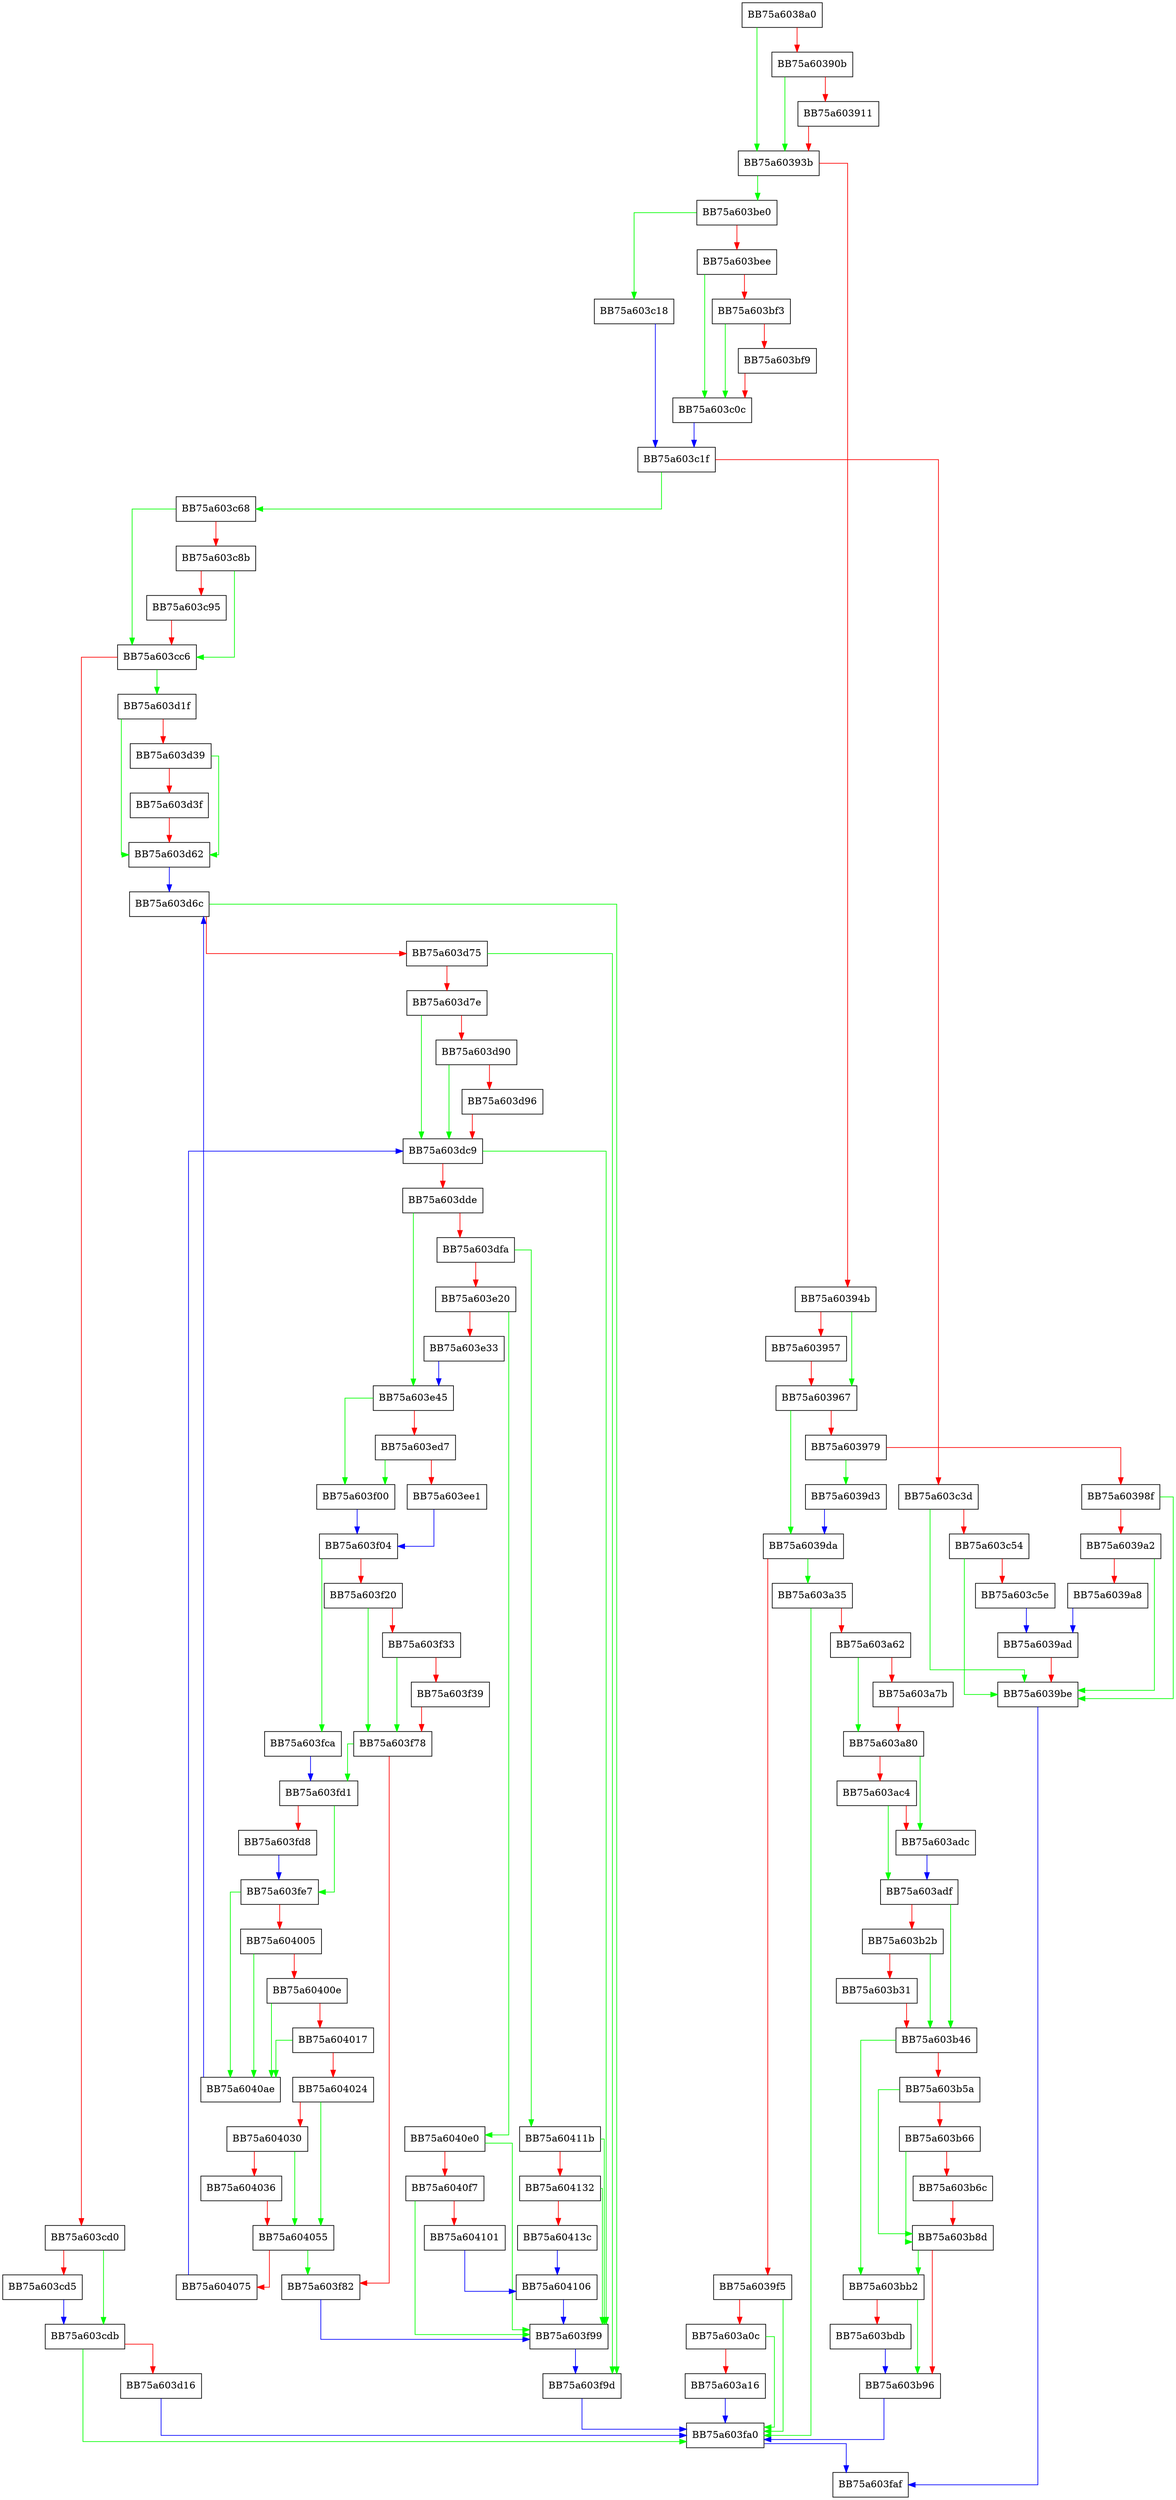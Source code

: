 digraph nUFSP_Unpack {
  node [shape="box"];
  graph [splines=ortho];
  BB75a6038a0 -> BB75a60393b [color="green"];
  BB75a6038a0 -> BB75a60390b [color="red"];
  BB75a60390b -> BB75a60393b [color="green"];
  BB75a60390b -> BB75a603911 [color="red"];
  BB75a603911 -> BB75a60393b [color="red"];
  BB75a60393b -> BB75a603be0 [color="green"];
  BB75a60393b -> BB75a60394b [color="red"];
  BB75a60394b -> BB75a603967 [color="green"];
  BB75a60394b -> BB75a603957 [color="red"];
  BB75a603957 -> BB75a603967 [color="red"];
  BB75a603967 -> BB75a6039da [color="green"];
  BB75a603967 -> BB75a603979 [color="red"];
  BB75a603979 -> BB75a6039d3 [color="green"];
  BB75a603979 -> BB75a60398f [color="red"];
  BB75a60398f -> BB75a6039be [color="green"];
  BB75a60398f -> BB75a6039a2 [color="red"];
  BB75a6039a2 -> BB75a6039be [color="green"];
  BB75a6039a2 -> BB75a6039a8 [color="red"];
  BB75a6039a8 -> BB75a6039ad [color="blue"];
  BB75a6039ad -> BB75a6039be [color="red"];
  BB75a6039be -> BB75a603faf [color="blue"];
  BB75a6039d3 -> BB75a6039da [color="blue"];
  BB75a6039da -> BB75a603a35 [color="green"];
  BB75a6039da -> BB75a6039f5 [color="red"];
  BB75a6039f5 -> BB75a603fa0 [color="green"];
  BB75a6039f5 -> BB75a603a0c [color="red"];
  BB75a603a0c -> BB75a603fa0 [color="green"];
  BB75a603a0c -> BB75a603a16 [color="red"];
  BB75a603a16 -> BB75a603fa0 [color="blue"];
  BB75a603a35 -> BB75a603fa0 [color="green"];
  BB75a603a35 -> BB75a603a62 [color="red"];
  BB75a603a62 -> BB75a603a80 [color="green"];
  BB75a603a62 -> BB75a603a7b [color="red"];
  BB75a603a7b -> BB75a603a80 [color="red"];
  BB75a603a80 -> BB75a603adc [color="green"];
  BB75a603a80 -> BB75a603ac4 [color="red"];
  BB75a603ac4 -> BB75a603adf [color="green"];
  BB75a603ac4 -> BB75a603adc [color="red"];
  BB75a603adc -> BB75a603adf [color="blue"];
  BB75a603adf -> BB75a603b46 [color="green"];
  BB75a603adf -> BB75a603b2b [color="red"];
  BB75a603b2b -> BB75a603b46 [color="green"];
  BB75a603b2b -> BB75a603b31 [color="red"];
  BB75a603b31 -> BB75a603b46 [color="red"];
  BB75a603b46 -> BB75a603bb2 [color="green"];
  BB75a603b46 -> BB75a603b5a [color="red"];
  BB75a603b5a -> BB75a603b8d [color="green"];
  BB75a603b5a -> BB75a603b66 [color="red"];
  BB75a603b66 -> BB75a603b8d [color="green"];
  BB75a603b66 -> BB75a603b6c [color="red"];
  BB75a603b6c -> BB75a603b8d [color="red"];
  BB75a603b8d -> BB75a603bb2 [color="green"];
  BB75a603b8d -> BB75a603b96 [color="red"];
  BB75a603b96 -> BB75a603fa0 [color="blue"];
  BB75a603bb2 -> BB75a603b96 [color="green"];
  BB75a603bb2 -> BB75a603bdb [color="red"];
  BB75a603bdb -> BB75a603b96 [color="blue"];
  BB75a603be0 -> BB75a603c18 [color="green"];
  BB75a603be0 -> BB75a603bee [color="red"];
  BB75a603bee -> BB75a603c0c [color="green"];
  BB75a603bee -> BB75a603bf3 [color="red"];
  BB75a603bf3 -> BB75a603c0c [color="green"];
  BB75a603bf3 -> BB75a603bf9 [color="red"];
  BB75a603bf9 -> BB75a603c0c [color="red"];
  BB75a603c0c -> BB75a603c1f [color="blue"];
  BB75a603c18 -> BB75a603c1f [color="blue"];
  BB75a603c1f -> BB75a603c68 [color="green"];
  BB75a603c1f -> BB75a603c3d [color="red"];
  BB75a603c3d -> BB75a6039be [color="green"];
  BB75a603c3d -> BB75a603c54 [color="red"];
  BB75a603c54 -> BB75a6039be [color="green"];
  BB75a603c54 -> BB75a603c5e [color="red"];
  BB75a603c5e -> BB75a6039ad [color="blue"];
  BB75a603c68 -> BB75a603cc6 [color="green"];
  BB75a603c68 -> BB75a603c8b [color="red"];
  BB75a603c8b -> BB75a603cc6 [color="green"];
  BB75a603c8b -> BB75a603c95 [color="red"];
  BB75a603c95 -> BB75a603cc6 [color="red"];
  BB75a603cc6 -> BB75a603d1f [color="green"];
  BB75a603cc6 -> BB75a603cd0 [color="red"];
  BB75a603cd0 -> BB75a603cdb [color="green"];
  BB75a603cd0 -> BB75a603cd5 [color="red"];
  BB75a603cd5 -> BB75a603cdb [color="blue"];
  BB75a603cdb -> BB75a603fa0 [color="green"];
  BB75a603cdb -> BB75a603d16 [color="red"];
  BB75a603d16 -> BB75a603fa0 [color="blue"];
  BB75a603d1f -> BB75a603d62 [color="green"];
  BB75a603d1f -> BB75a603d39 [color="red"];
  BB75a603d39 -> BB75a603d62 [color="green"];
  BB75a603d39 -> BB75a603d3f [color="red"];
  BB75a603d3f -> BB75a603d62 [color="red"];
  BB75a603d62 -> BB75a603d6c [color="blue"];
  BB75a603d6c -> BB75a603f9d [color="green"];
  BB75a603d6c -> BB75a603d75 [color="red"];
  BB75a603d75 -> BB75a603f9d [color="green"];
  BB75a603d75 -> BB75a603d7e [color="red"];
  BB75a603d7e -> BB75a603dc9 [color="green"];
  BB75a603d7e -> BB75a603d90 [color="red"];
  BB75a603d90 -> BB75a603dc9 [color="green"];
  BB75a603d90 -> BB75a603d96 [color="red"];
  BB75a603d96 -> BB75a603dc9 [color="red"];
  BB75a603dc9 -> BB75a603f99 [color="green"];
  BB75a603dc9 -> BB75a603dde [color="red"];
  BB75a603dde -> BB75a603e45 [color="green"];
  BB75a603dde -> BB75a603dfa [color="red"];
  BB75a603dfa -> BB75a60411b [color="green"];
  BB75a603dfa -> BB75a603e20 [color="red"];
  BB75a603e20 -> BB75a6040e0 [color="green"];
  BB75a603e20 -> BB75a603e33 [color="red"];
  BB75a603e33 -> BB75a603e45 [color="blue"];
  BB75a603e45 -> BB75a603f00 [color="green"];
  BB75a603e45 -> BB75a603ed7 [color="red"];
  BB75a603ed7 -> BB75a603f00 [color="green"];
  BB75a603ed7 -> BB75a603ee1 [color="red"];
  BB75a603ee1 -> BB75a603f04 [color="blue"];
  BB75a603f00 -> BB75a603f04 [color="blue"];
  BB75a603f04 -> BB75a603fca [color="green"];
  BB75a603f04 -> BB75a603f20 [color="red"];
  BB75a603f20 -> BB75a603f78 [color="green"];
  BB75a603f20 -> BB75a603f33 [color="red"];
  BB75a603f33 -> BB75a603f78 [color="green"];
  BB75a603f33 -> BB75a603f39 [color="red"];
  BB75a603f39 -> BB75a603f78 [color="red"];
  BB75a603f78 -> BB75a603fd1 [color="green"];
  BB75a603f78 -> BB75a603f82 [color="red"];
  BB75a603f82 -> BB75a603f99 [color="blue"];
  BB75a603f99 -> BB75a603f9d [color="blue"];
  BB75a603f9d -> BB75a603fa0 [color="blue"];
  BB75a603fa0 -> BB75a603faf [color="blue"];
  BB75a603fca -> BB75a603fd1 [color="blue"];
  BB75a603fd1 -> BB75a603fe7 [color="green"];
  BB75a603fd1 -> BB75a603fd8 [color="red"];
  BB75a603fd8 -> BB75a603fe7 [color="blue"];
  BB75a603fe7 -> BB75a6040ae [color="green"];
  BB75a603fe7 -> BB75a604005 [color="red"];
  BB75a604005 -> BB75a6040ae [color="green"];
  BB75a604005 -> BB75a60400e [color="red"];
  BB75a60400e -> BB75a6040ae [color="green"];
  BB75a60400e -> BB75a604017 [color="red"];
  BB75a604017 -> BB75a6040ae [color="green"];
  BB75a604017 -> BB75a604024 [color="red"];
  BB75a604024 -> BB75a604055 [color="green"];
  BB75a604024 -> BB75a604030 [color="red"];
  BB75a604030 -> BB75a604055 [color="green"];
  BB75a604030 -> BB75a604036 [color="red"];
  BB75a604036 -> BB75a604055 [color="red"];
  BB75a604055 -> BB75a603f82 [color="green"];
  BB75a604055 -> BB75a604075 [color="red"];
  BB75a604075 -> BB75a603dc9 [color="blue"];
  BB75a6040ae -> BB75a603d6c [color="blue"];
  BB75a6040e0 -> BB75a603f99 [color="green"];
  BB75a6040e0 -> BB75a6040f7 [color="red"];
  BB75a6040f7 -> BB75a603f99 [color="green"];
  BB75a6040f7 -> BB75a604101 [color="red"];
  BB75a604101 -> BB75a604106 [color="blue"];
  BB75a604106 -> BB75a603f99 [color="blue"];
  BB75a60411b -> BB75a603f99 [color="green"];
  BB75a60411b -> BB75a604132 [color="red"];
  BB75a604132 -> BB75a603f99 [color="green"];
  BB75a604132 -> BB75a60413c [color="red"];
  BB75a60413c -> BB75a604106 [color="blue"];
}